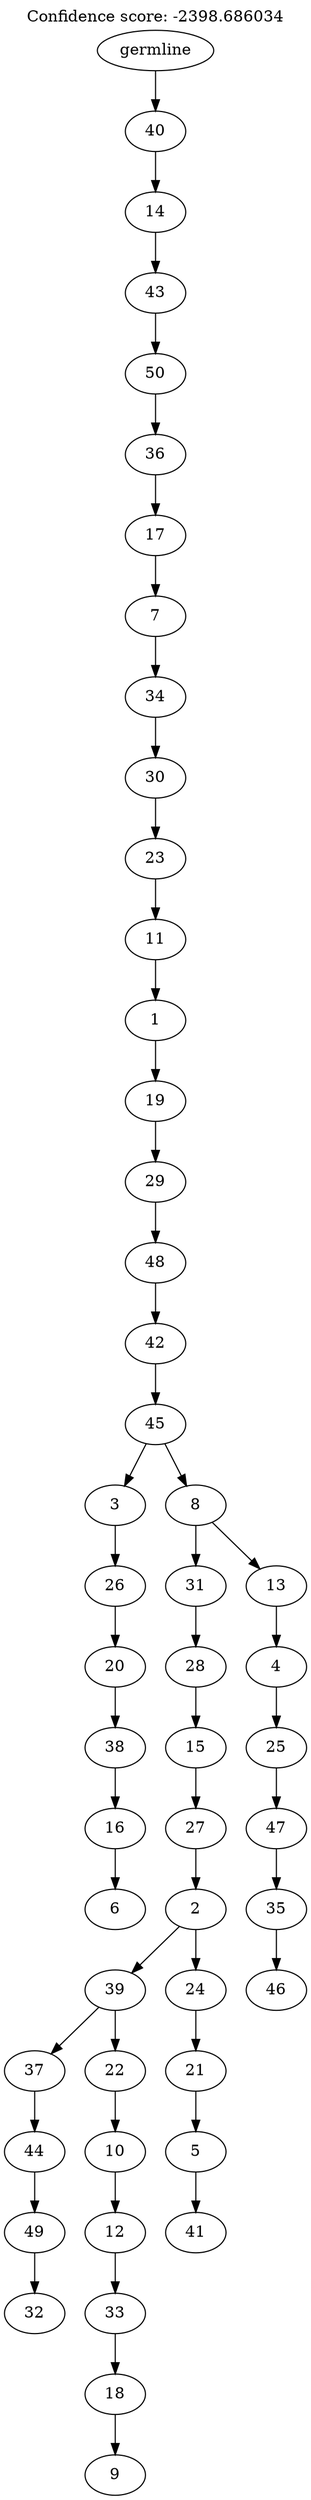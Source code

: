 digraph g {
	"49" -> "50";
	"50" [label="6"];
	"48" -> "49";
	"49" [label="16"];
	"47" -> "48";
	"48" [label="38"];
	"46" -> "47";
	"47" [label="20"];
	"45" -> "46";
	"46" [label="26"];
	"43" -> "44";
	"44" [label="32"];
	"42" -> "43";
	"43" [label="49"];
	"41" -> "42";
	"42" [label="44"];
	"39" -> "40";
	"40" [label="9"];
	"38" -> "39";
	"39" [label="18"];
	"37" -> "38";
	"38" [label="33"];
	"36" -> "37";
	"37" [label="12"];
	"35" -> "36";
	"36" [label="10"];
	"34" -> "35";
	"35" [label="22"];
	"34" -> "41";
	"41" [label="37"];
	"32" -> "33";
	"33" [label="41"];
	"31" -> "32";
	"32" [label="5"];
	"30" -> "31";
	"31" [label="21"];
	"29" -> "30";
	"30" [label="24"];
	"29" -> "34";
	"34" [label="39"];
	"28" -> "29";
	"29" [label="2"];
	"27" -> "28";
	"28" [label="27"];
	"26" -> "27";
	"27" [label="15"];
	"25" -> "26";
	"26" [label="28"];
	"23" -> "24";
	"24" [label="46"];
	"22" -> "23";
	"23" [label="35"];
	"21" -> "22";
	"22" [label="47"];
	"20" -> "21";
	"21" [label="25"];
	"19" -> "20";
	"20" [label="4"];
	"18" -> "19";
	"19" [label="13"];
	"18" -> "25";
	"25" [label="31"];
	"17" -> "18";
	"18" [label="8"];
	"17" -> "45";
	"45" [label="3"];
	"16" -> "17";
	"17" [label="45"];
	"15" -> "16";
	"16" [label="42"];
	"14" -> "15";
	"15" [label="48"];
	"13" -> "14";
	"14" [label="29"];
	"12" -> "13";
	"13" [label="19"];
	"11" -> "12";
	"12" [label="1"];
	"10" -> "11";
	"11" [label="11"];
	"9" -> "10";
	"10" [label="23"];
	"8" -> "9";
	"9" [label="30"];
	"7" -> "8";
	"8" [label="34"];
	"6" -> "7";
	"7" [label="7"];
	"5" -> "6";
	"6" [label="17"];
	"4" -> "5";
	"5" [label="36"];
	"3" -> "4";
	"4" [label="50"];
	"2" -> "3";
	"3" [label="43"];
	"1" -> "2";
	"2" [label="14"];
	"0" -> "1";
	"1" [label="40"];
	"0" [label="germline"];
	labelloc="t";
	label="Confidence score: -2398.686034";
}
